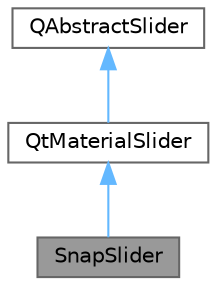 digraph "SnapSlider"
{
 // LATEX_PDF_SIZE
  bgcolor="transparent";
  edge [fontname=Helvetica,fontsize=10,labelfontname=Helvetica,labelfontsize=10];
  node [fontname=Helvetica,fontsize=10,shape=box,height=0.2,width=0.4];
  Node1 [id="Node000001",label="SnapSlider",height=0.2,width=0.4,color="gray40", fillcolor="grey60", style="filled", fontcolor="black",tooltip="继承 QtMaterialSlider，支持吸附到十分之一位置的滑块"];
  Node2 -> Node1 [id="edge1_Node000001_Node000002",dir="back",color="steelblue1",style="solid",tooltip=" "];
  Node2 [id="Node000002",label="QtMaterialSlider",height=0.2,width=0.4,color="gray40", fillcolor="white", style="filled",URL="$class_qt_material_slider.html",tooltip="Material 风格滑块控件"];
  Node3 -> Node2 [id="edge2_Node000002_Node000003",dir="back",color="steelblue1",style="solid",tooltip=" "];
  Node3 [id="Node000003",label="QAbstractSlider",height=0.2,width=0.4,color="gray40", fillcolor="white", style="filled",tooltip=" "];
}
